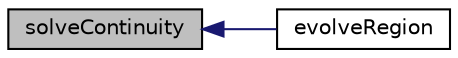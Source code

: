 digraph "solveContinuity"
{
  bgcolor="transparent";
  edge [fontname="Helvetica",fontsize="10",labelfontname="Helvetica",labelfontsize="10"];
  node [fontname="Helvetica",fontsize="10",shape=record];
  rankdir="LR";
  Node851 [label="solveContinuity",height=0.2,width=0.4,color="black", fillcolor="grey75", style="filled", fontcolor="black"];
  Node851 -> Node852 [dir="back",color="midnightblue",fontsize="10",style="solid",fontname="Helvetica"];
  Node852 [label="evolveRegion",height=0.2,width=0.4,color="black",URL="$a30053.html#afde8f52457f90e83a4eaf49755c19ec9",tooltip="Evolve the pyrolysis equations. "];
}
